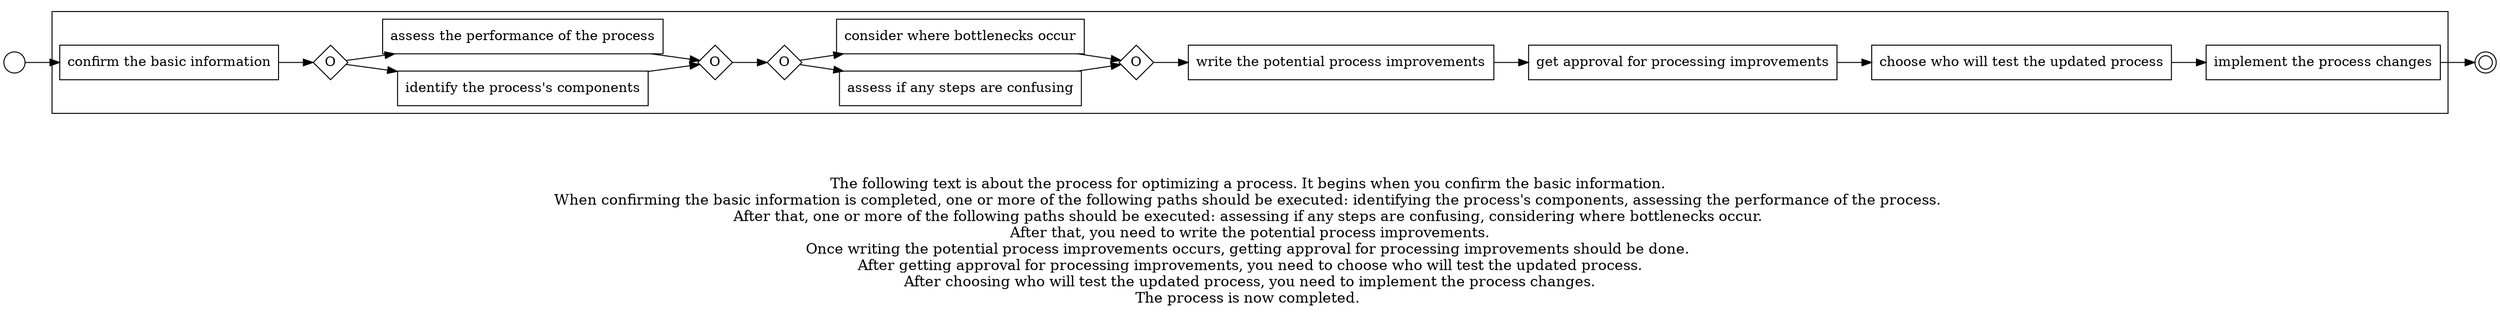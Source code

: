 digraph process_for_optimizing_a_process_120 {
	graph [rankdir=LR]
	START_NODE [label="" shape=circle width=0.3]
	subgraph CLUSTER_0 {
		"confirm the basic information" [shape=box]
		"OR_SPLIT--2. Identifying the process_NP0U" [label=O fixedsize=true shape=diamond width=0.5]
		"confirm the basic information" -> "OR_SPLIT--2. Identifying the process_NP0U"
		"identify the process's components" [shape=box]
		"OR_SPLIT--2. Identifying the process_NP0U" -> "identify the process's components"
		"assess the performance of the process" [shape=box]
		"OR_SPLIT--2. Identifying the process_NP0U" -> "assess the performance of the process"
		"OR_JOIN--2. Identifying the process_NP0U" [label=O fixedsize=true shape=diamond width=0.5]
		"identify the process's components" -> "OR_JOIN--2. Identifying the process_NP0U"
		"assess the performance of the process" -> "OR_JOIN--2. Identifying the process_NP0U"
		"OR_SPLIT--3. Rethinking the process_9ROG" [label=O fixedsize=true shape=diamond width=0.5]
		"OR_JOIN--2. Identifying the process_NP0U" -> "OR_SPLIT--3. Rethinking the process_9ROG"
		"assess if any steps are confusing" [shape=box]
		"OR_SPLIT--3. Rethinking the process_9ROG" -> "assess if any steps are confusing"
		"consider where bottlenecks occur" [shape=box]
		"OR_SPLIT--3. Rethinking the process_9ROG" -> "consider where bottlenecks occur"
		"OR_JOIN--3. Rethinking the process_9ROG" [label=O fixedsize=true shape=diamond width=0.5]
		"assess if any steps are confusing" -> "OR_JOIN--3. Rethinking the process_9ROG"
		"consider where bottlenecks occur" -> "OR_JOIN--3. Rethinking the process_9ROG"
		"write the potential process improvements" [shape=box]
		"OR_JOIN--3. Rethinking the process_9ROG" -> "write the potential process improvements"
		"get approval for processing improvements" [shape=box]
		"write the potential process improvements" -> "get approval for processing improvements"
		"choose who will test the updated process" [shape=box]
		"get approval for processing improvements" -> "choose who will test the updated process"
		"implement the process changes" [shape=box]
		"choose who will test the updated process" -> "implement the process changes"
	}
	START_NODE -> "confirm the basic information"
	END_NODE [label="" shape=doublecircle width=0.2]
	"implement the process changes" -> END_NODE
	fontsize=15 label="\n\n
The following text is about the process for optimizing a process. It begins when you confirm the basic information. 
When confirming the basic information is completed, one or more of the following paths should be executed: identifying the process's components, assessing the performance of the process. 
After that, one or more of the following paths should be executed: assessing if any steps are confusing, considering where bottlenecks occur. 
After that, you need to write the potential process improvements.
Once writing the potential process improvements occurs, getting approval for processing improvements should be done. 
After getting approval for processing improvements, you need to choose who will test the updated process.
After choosing who will test the updated process, you need to implement the process changes.
The process is now completed. 
"
}

